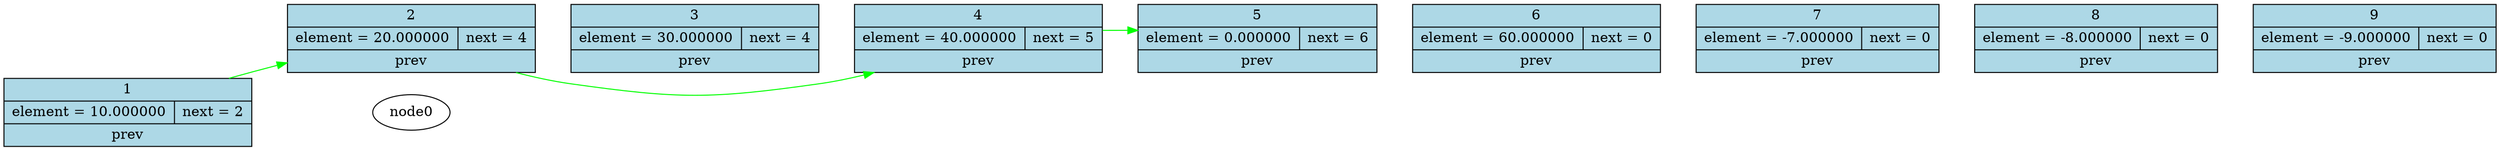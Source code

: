 digraph {
rankdir=LR;
 ranksep=0.5;
 nodesep = 0.3;node1 [shape=record,label=" 1 |{element =  10.000000 |<f0> next = 2 } | prev ", style=filled, fillcolor=lightblue, width=3, height=0.8];
node2 [shape=record,label=" 2 |{element =  20.000000 |<f0> next = 4 } | prev ", style=filled, fillcolor=lightblue, width=3, height=0.8];
node3 [shape=record,label=" 3 |{element =  30.000000 |<f0> next = 4 } | prev ", style=filled, fillcolor=lightblue, width=3, height=0.8];
node4 [shape=record,label=" 4 |{element =  40.000000 |<f0> next = 5 } | prev ", style=filled, fillcolor=lightblue, width=3, height=0.8];
node5 [shape=record,label=" 5 |{element =  0.000000 |<f0> next = 6 } | prev ", style=filled, fillcolor=lightblue, width=3, height=0.8];
node6 [shape=record,label=" 6 |{element =  60.000000 |<f0> next = 0 } | prev ", style=filled, fillcolor=lightblue, width=3, height=0.8];
node7 [shape=record,label=" 7 |{element =  -7.000000 |<f0> next = 0 } | prev ", style=filled, fillcolor=lightblue, width=3, height=0.8];
node8 [shape=record,label=" 8 |{element =  -8.000000 |<f0> next = 0 } | prev ", style=filled, fillcolor=lightblue, width=3, height=0.8];
node9 [shape=record,label=" 9 |{element =  -9.000000 |<f0> next = 0 } | prev ", style=filled, fillcolor=lightblue, width=3, height=0.8];

node1->node0->node1->node2->node3->node4->node5->node6->node7->node8->node9

    [style=invis, weight=100];
    edge [color=green, penwidth=1, arrowhead = normal]
node1->node2->node4->node5;
}